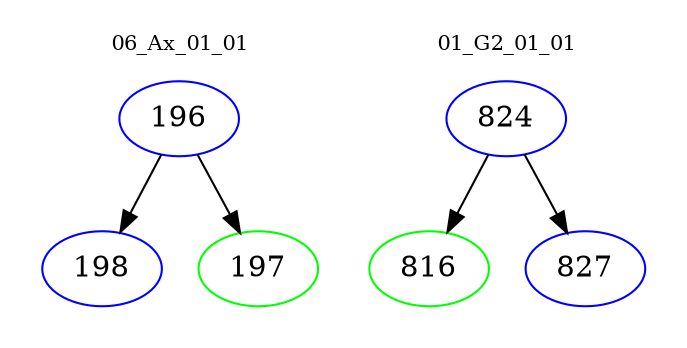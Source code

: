 digraph{
subgraph cluster_0 {
color = white
label = "06_Ax_01_01";
fontsize=10;
T0_196 [label="196", color="blue"]
T0_196 -> T0_198 [color="black"]
T0_198 [label="198", color="blue"]
T0_196 -> T0_197 [color="black"]
T0_197 [label="197", color="green"]
}
subgraph cluster_1 {
color = white
label = "01_G2_01_01";
fontsize=10;
T1_824 [label="824", color="blue"]
T1_824 -> T1_816 [color="black"]
T1_816 [label="816", color="green"]
T1_824 -> T1_827 [color="black"]
T1_827 [label="827", color="blue"]
}
}

